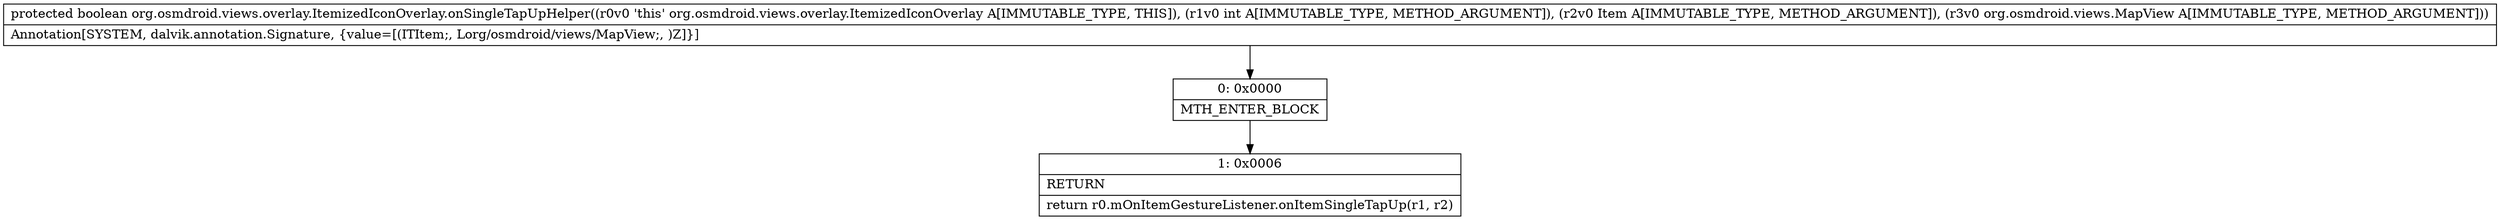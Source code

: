 digraph "CFG fororg.osmdroid.views.overlay.ItemizedIconOverlay.onSingleTapUpHelper(ILorg\/osmdroid\/views\/overlay\/OverlayItem;Lorg\/osmdroid\/views\/MapView;)Z" {
Node_0 [shape=record,label="{0\:\ 0x0000|MTH_ENTER_BLOCK\l}"];
Node_1 [shape=record,label="{1\:\ 0x0006|RETURN\l|return r0.mOnItemGestureListener.onItemSingleTapUp(r1, r2)\l}"];
MethodNode[shape=record,label="{protected boolean org.osmdroid.views.overlay.ItemizedIconOverlay.onSingleTapUpHelper((r0v0 'this' org.osmdroid.views.overlay.ItemizedIconOverlay A[IMMUTABLE_TYPE, THIS]), (r1v0 int A[IMMUTABLE_TYPE, METHOD_ARGUMENT]), (r2v0 Item A[IMMUTABLE_TYPE, METHOD_ARGUMENT]), (r3v0 org.osmdroid.views.MapView A[IMMUTABLE_TYPE, METHOD_ARGUMENT]))  | Annotation[SYSTEM, dalvik.annotation.Signature, \{value=[(ITItem;, Lorg\/osmdroid\/views\/MapView;, )Z]\}]\l}"];
MethodNode -> Node_0;
Node_0 -> Node_1;
}

